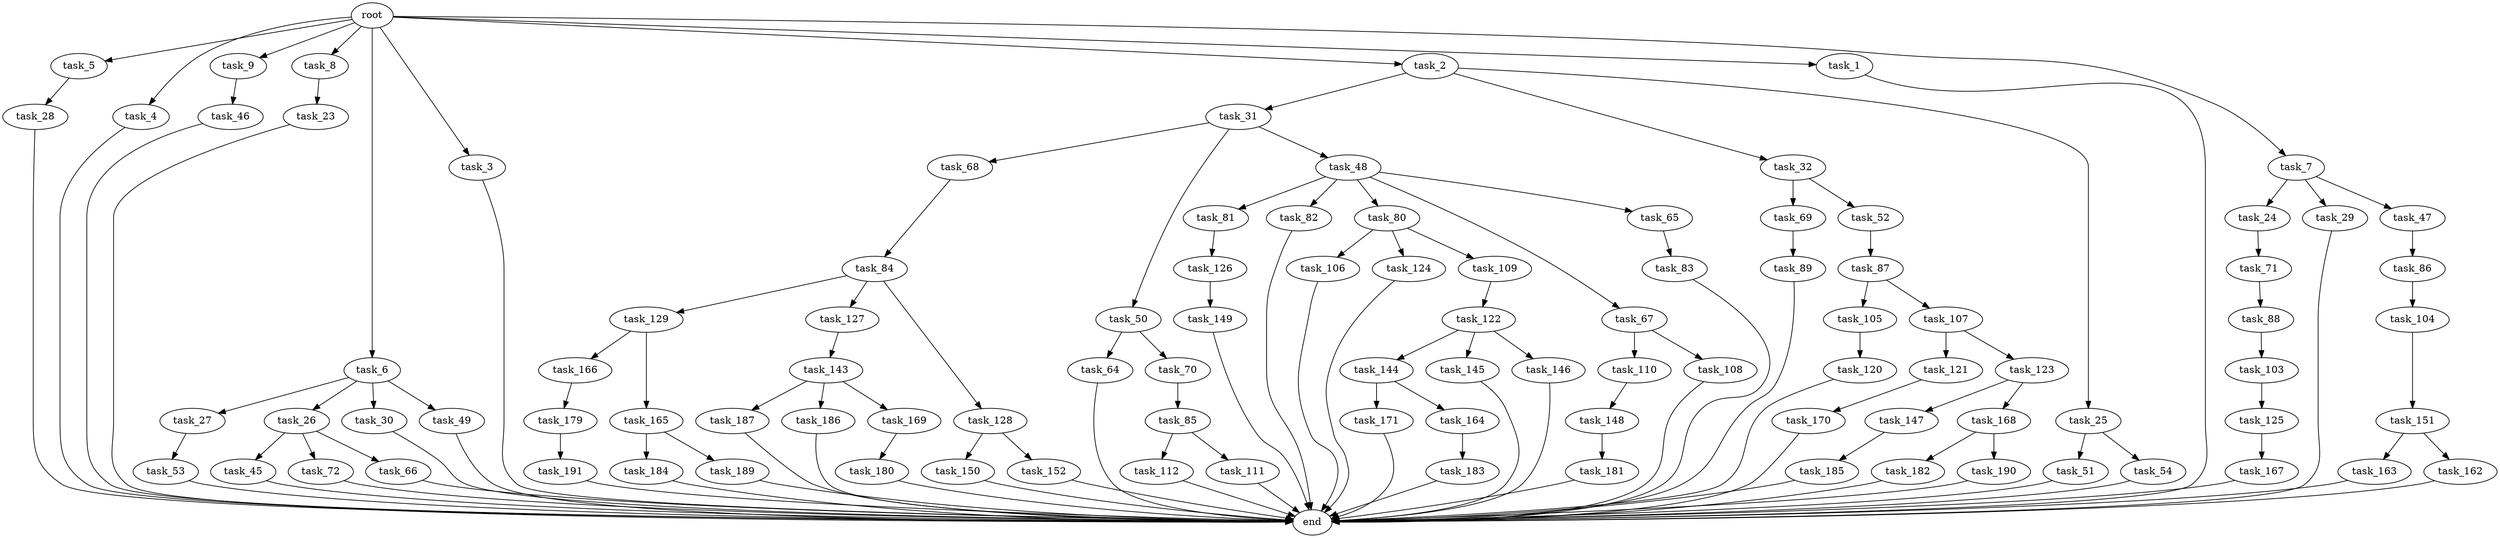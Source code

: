 digraph G {
  task_129 [size="773094113.280000"];
  task_27 [size="3092376453.120000"];
  task_149 [size="3092376453.120000"];
  task_68 [size="773094113.280000"];
  task_50 [size="773094113.280000"];
  task_181 [size="5497558138.880000"];
  task_182 [size="343597383.680000"];
  task_185 [size="6957847019.520000"];
  task_187 [size="343597383.680000"];
  task_5 [size="10.240000"];
  task_4 [size="10.240000"];
  task_121 [size="1374389534.720000"];
  task_84 [size="8589934592.000000"];
  task_112 [size="4209067950.080000"];
  task_81 [size="8589934592.000000"];
  task_147 [size="6957847019.520000"];
  task_31 [size="6957847019.520000"];
  task_143 [size="1374389534.720000"];
  task_26 [size="3092376453.120000"];
  task_64 [size="6957847019.520000"];
  task_103 [size="6957847019.520000"];
  task_190 [size="343597383.680000"];
  task_51 [size="8589934592.000000"];
  task_28 [size="343597383.680000"];
  task_88 [size="3092376453.120000"];
  task_82 [size="8589934592.000000"];
  task_9 [size="10.240000"];
  task_54 [size="8589934592.000000"];
  task_150 [size="3092376453.120000"];
  task_183 [size="6957847019.520000"];
  root [size="0.000000"];
  task_8 [size="10.240000"];
  task_69 [size="6957847019.520000"];
  task_86 [size="1374389534.720000"];
  task_167 [size="343597383.680000"];
  task_152 [size="3092376453.120000"];
  task_80 [size="8589934592.000000"];
  task_166 [size="2147483648.000000"];
  task_83 [size="5497558138.880000"];
  task_105 [size="773094113.280000"];
  task_52 [size="6957847019.520000"];
  task_24 [size="8589934592.000000"];
  task_85 [size="8589934592.000000"];
  task_168 [size="6957847019.520000"];
  task_186 [size="343597383.680000"];
  task_104 [size="773094113.280000"];
  task_106 [size="5497558138.880000"];
  task_122 [size="3092376453.120000"];
  task_6 [size="10.240000"];
  task_3 [size="10.240000"];
  task_111 [size="4209067950.080000"];
  task_125 [size="1374389534.720000"];
  end [size="0.000000"];
  task_144 [size="3092376453.120000"];
  task_70 [size="6957847019.520000"];
  task_148 [size="343597383.680000"];
  task_169 [size="343597383.680000"];
  task_71 [size="6957847019.520000"];
  task_170 [size="343597383.680000"];
  task_163 [size="1374389534.720000"];
  task_107 [size="773094113.280000"];
  task_165 [size="2147483648.000000"];
  task_30 [size="3092376453.120000"];
  task_48 [size="773094113.280000"];
  task_45 [size="343597383.680000"];
  task_46 [size="3092376453.120000"];
  task_124 [size="5497558138.880000"];
  task_32 [size="6957847019.520000"];
  task_145 [size="3092376453.120000"];
  task_162 [size="1374389534.720000"];
  task_2 [size="10.240000"];
  task_1 [size="10.240000"];
  task_25 [size="6957847019.520000"];
  task_72 [size="343597383.680000"];
  task_171 [size="4209067950.080000"];
  task_146 [size="3092376453.120000"];
  task_29 [size="8589934592.000000"];
  task_123 [size="1374389534.720000"];
  task_23 [size="4209067950.080000"];
  task_87 [size="1374389534.720000"];
  task_184 [size="773094113.280000"];
  task_109 [size="5497558138.880000"];
  task_151 [size="8589934592.000000"];
  task_164 [size="4209067950.080000"];
  task_49 [size="3092376453.120000"];
  task_126 [size="773094113.280000"];
  task_67 [size="8589934592.000000"];
  task_7 [size="10.240000"];
  task_127 [size="773094113.280000"];
  task_189 [size="773094113.280000"];
  task_128 [size="773094113.280000"];
  task_110 [size="773094113.280000"];
  task_120 [size="4209067950.080000"];
  task_47 [size="8589934592.000000"];
  task_191 [size="6957847019.520000"];
  task_89 [size="8589934592.000000"];
  task_180 [size="4209067950.080000"];
  task_108 [size="773094113.280000"];
  task_179 [size="4209067950.080000"];
  task_66 [size="343597383.680000"];
  task_53 [size="4209067950.080000"];
  task_65 [size="8589934592.000000"];

  task_129 -> task_165 [size="209715200.000000"];
  task_129 -> task_166 [size="209715200.000000"];
  task_27 -> task_53 [size="411041792.000000"];
  task_149 -> end [size="1.000000"];
  task_68 -> task_84 [size="838860800.000000"];
  task_50 -> task_70 [size="679477248.000000"];
  task_50 -> task_64 [size="679477248.000000"];
  task_181 -> end [size="1.000000"];
  task_182 -> end [size="1.000000"];
  task_185 -> end [size="1.000000"];
  task_187 -> end [size="1.000000"];
  task_5 -> task_28 [size="33554432.000000"];
  task_4 -> end [size="1.000000"];
  task_121 -> task_170 [size="33554432.000000"];
  task_84 -> task_127 [size="75497472.000000"];
  task_84 -> task_129 [size="75497472.000000"];
  task_84 -> task_128 [size="75497472.000000"];
  task_112 -> end [size="1.000000"];
  task_81 -> task_126 [size="75497472.000000"];
  task_147 -> task_185 [size="679477248.000000"];
  task_31 -> task_50 [size="75497472.000000"];
  task_31 -> task_48 [size="75497472.000000"];
  task_31 -> task_68 [size="75497472.000000"];
  task_143 -> task_169 [size="33554432.000000"];
  task_143 -> task_187 [size="33554432.000000"];
  task_143 -> task_186 [size="33554432.000000"];
  task_26 -> task_45 [size="33554432.000000"];
  task_26 -> task_72 [size="33554432.000000"];
  task_26 -> task_66 [size="33554432.000000"];
  task_64 -> end [size="1.000000"];
  task_103 -> task_125 [size="134217728.000000"];
  task_190 -> end [size="1.000000"];
  task_51 -> end [size="1.000000"];
  task_28 -> end [size="1.000000"];
  task_88 -> task_103 [size="679477248.000000"];
  task_82 -> end [size="1.000000"];
  task_9 -> task_46 [size="301989888.000000"];
  task_54 -> end [size="1.000000"];
  task_150 -> end [size="1.000000"];
  task_183 -> end [size="1.000000"];
  root -> task_8 [size="1.000000"];
  root -> task_2 [size="1.000000"];
  root -> task_5 [size="1.000000"];
  root -> task_4 [size="1.000000"];
  root -> task_9 [size="1.000000"];
  root -> task_1 [size="1.000000"];
  root -> task_7 [size="1.000000"];
  root -> task_6 [size="1.000000"];
  root -> task_3 [size="1.000000"];
  task_8 -> task_23 [size="411041792.000000"];
  task_69 -> task_89 [size="838860800.000000"];
  task_86 -> task_104 [size="75497472.000000"];
  task_167 -> end [size="1.000000"];
  task_152 -> end [size="1.000000"];
  task_80 -> task_124 [size="536870912.000000"];
  task_80 -> task_109 [size="536870912.000000"];
  task_80 -> task_106 [size="536870912.000000"];
  task_166 -> task_179 [size="411041792.000000"];
  task_83 -> end [size="1.000000"];
  task_105 -> task_120 [size="411041792.000000"];
  task_52 -> task_87 [size="134217728.000000"];
  task_24 -> task_71 [size="679477248.000000"];
  task_85 -> task_111 [size="411041792.000000"];
  task_85 -> task_112 [size="411041792.000000"];
  task_168 -> task_182 [size="33554432.000000"];
  task_168 -> task_190 [size="33554432.000000"];
  task_186 -> end [size="1.000000"];
  task_104 -> task_151 [size="838860800.000000"];
  task_106 -> end [size="1.000000"];
  task_122 -> task_146 [size="301989888.000000"];
  task_122 -> task_144 [size="301989888.000000"];
  task_122 -> task_145 [size="301989888.000000"];
  task_6 -> task_30 [size="301989888.000000"];
  task_6 -> task_49 [size="301989888.000000"];
  task_6 -> task_27 [size="301989888.000000"];
  task_6 -> task_26 [size="301989888.000000"];
  task_3 -> end [size="1.000000"];
  task_111 -> end [size="1.000000"];
  task_125 -> task_167 [size="33554432.000000"];
  task_144 -> task_164 [size="411041792.000000"];
  task_144 -> task_171 [size="411041792.000000"];
  task_70 -> task_85 [size="838860800.000000"];
  task_148 -> task_181 [size="536870912.000000"];
  task_169 -> task_180 [size="411041792.000000"];
  task_71 -> task_88 [size="301989888.000000"];
  task_170 -> end [size="1.000000"];
  task_163 -> end [size="1.000000"];
  task_107 -> task_121 [size="134217728.000000"];
  task_107 -> task_123 [size="134217728.000000"];
  task_165 -> task_189 [size="75497472.000000"];
  task_165 -> task_184 [size="75497472.000000"];
  task_30 -> end [size="1.000000"];
  task_48 -> task_80 [size="838860800.000000"];
  task_48 -> task_81 [size="838860800.000000"];
  task_48 -> task_65 [size="838860800.000000"];
  task_48 -> task_67 [size="838860800.000000"];
  task_48 -> task_82 [size="838860800.000000"];
  task_45 -> end [size="1.000000"];
  task_46 -> end [size="1.000000"];
  task_124 -> end [size="1.000000"];
  task_32 -> task_52 [size="679477248.000000"];
  task_32 -> task_69 [size="679477248.000000"];
  task_145 -> end [size="1.000000"];
  task_162 -> end [size="1.000000"];
  task_2 -> task_31 [size="679477248.000000"];
  task_2 -> task_25 [size="679477248.000000"];
  task_2 -> task_32 [size="679477248.000000"];
  task_1 -> end [size="1.000000"];
  task_25 -> task_54 [size="838860800.000000"];
  task_25 -> task_51 [size="838860800.000000"];
  task_72 -> end [size="1.000000"];
  task_171 -> end [size="1.000000"];
  task_146 -> end [size="1.000000"];
  task_29 -> end [size="1.000000"];
  task_123 -> task_147 [size="679477248.000000"];
  task_123 -> task_168 [size="679477248.000000"];
  task_23 -> end [size="1.000000"];
  task_87 -> task_107 [size="75497472.000000"];
  task_87 -> task_105 [size="75497472.000000"];
  task_184 -> end [size="1.000000"];
  task_109 -> task_122 [size="301989888.000000"];
  task_151 -> task_163 [size="134217728.000000"];
  task_151 -> task_162 [size="134217728.000000"];
  task_164 -> task_183 [size="679477248.000000"];
  task_49 -> end [size="1.000000"];
  task_126 -> task_149 [size="301989888.000000"];
  task_67 -> task_108 [size="75497472.000000"];
  task_67 -> task_110 [size="75497472.000000"];
  task_7 -> task_47 [size="838860800.000000"];
  task_7 -> task_24 [size="838860800.000000"];
  task_7 -> task_29 [size="838860800.000000"];
  task_127 -> task_143 [size="134217728.000000"];
  task_189 -> end [size="1.000000"];
  task_128 -> task_152 [size="301989888.000000"];
  task_128 -> task_150 [size="301989888.000000"];
  task_110 -> task_148 [size="33554432.000000"];
  task_120 -> end [size="1.000000"];
  task_47 -> task_86 [size="134217728.000000"];
  task_191 -> end [size="1.000000"];
  task_89 -> end [size="1.000000"];
  task_180 -> end [size="1.000000"];
  task_108 -> end [size="1.000000"];
  task_179 -> task_191 [size="679477248.000000"];
  task_66 -> end [size="1.000000"];
  task_53 -> end [size="1.000000"];
  task_65 -> task_83 [size="536870912.000000"];
}
